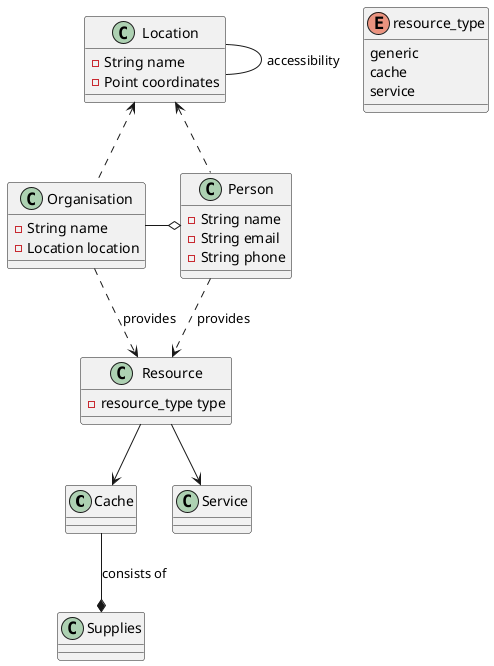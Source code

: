 @startuml

Class Cache {
}

Class Location {
   -String name
   -Point coordinates
}

Class Organisation {
   -String name
   -Location location
}

Class Person {
   -String name
   -String email
   -String phone
}

enum resource_type {
   generic
   cache
   service
}

Class Resource {
   -resource_type type
}

Class Service {
}

Class Supplies {
}


Cache --* Supplies : consists of

Location -- Location : accessibility

Organisation ..> Resource : provides
Person       ..> Resource : provides

Resource --> Cache
Resource --> Service

Organisation -o Person

Location <.. Organisation
Location <.. Person

@enduml
